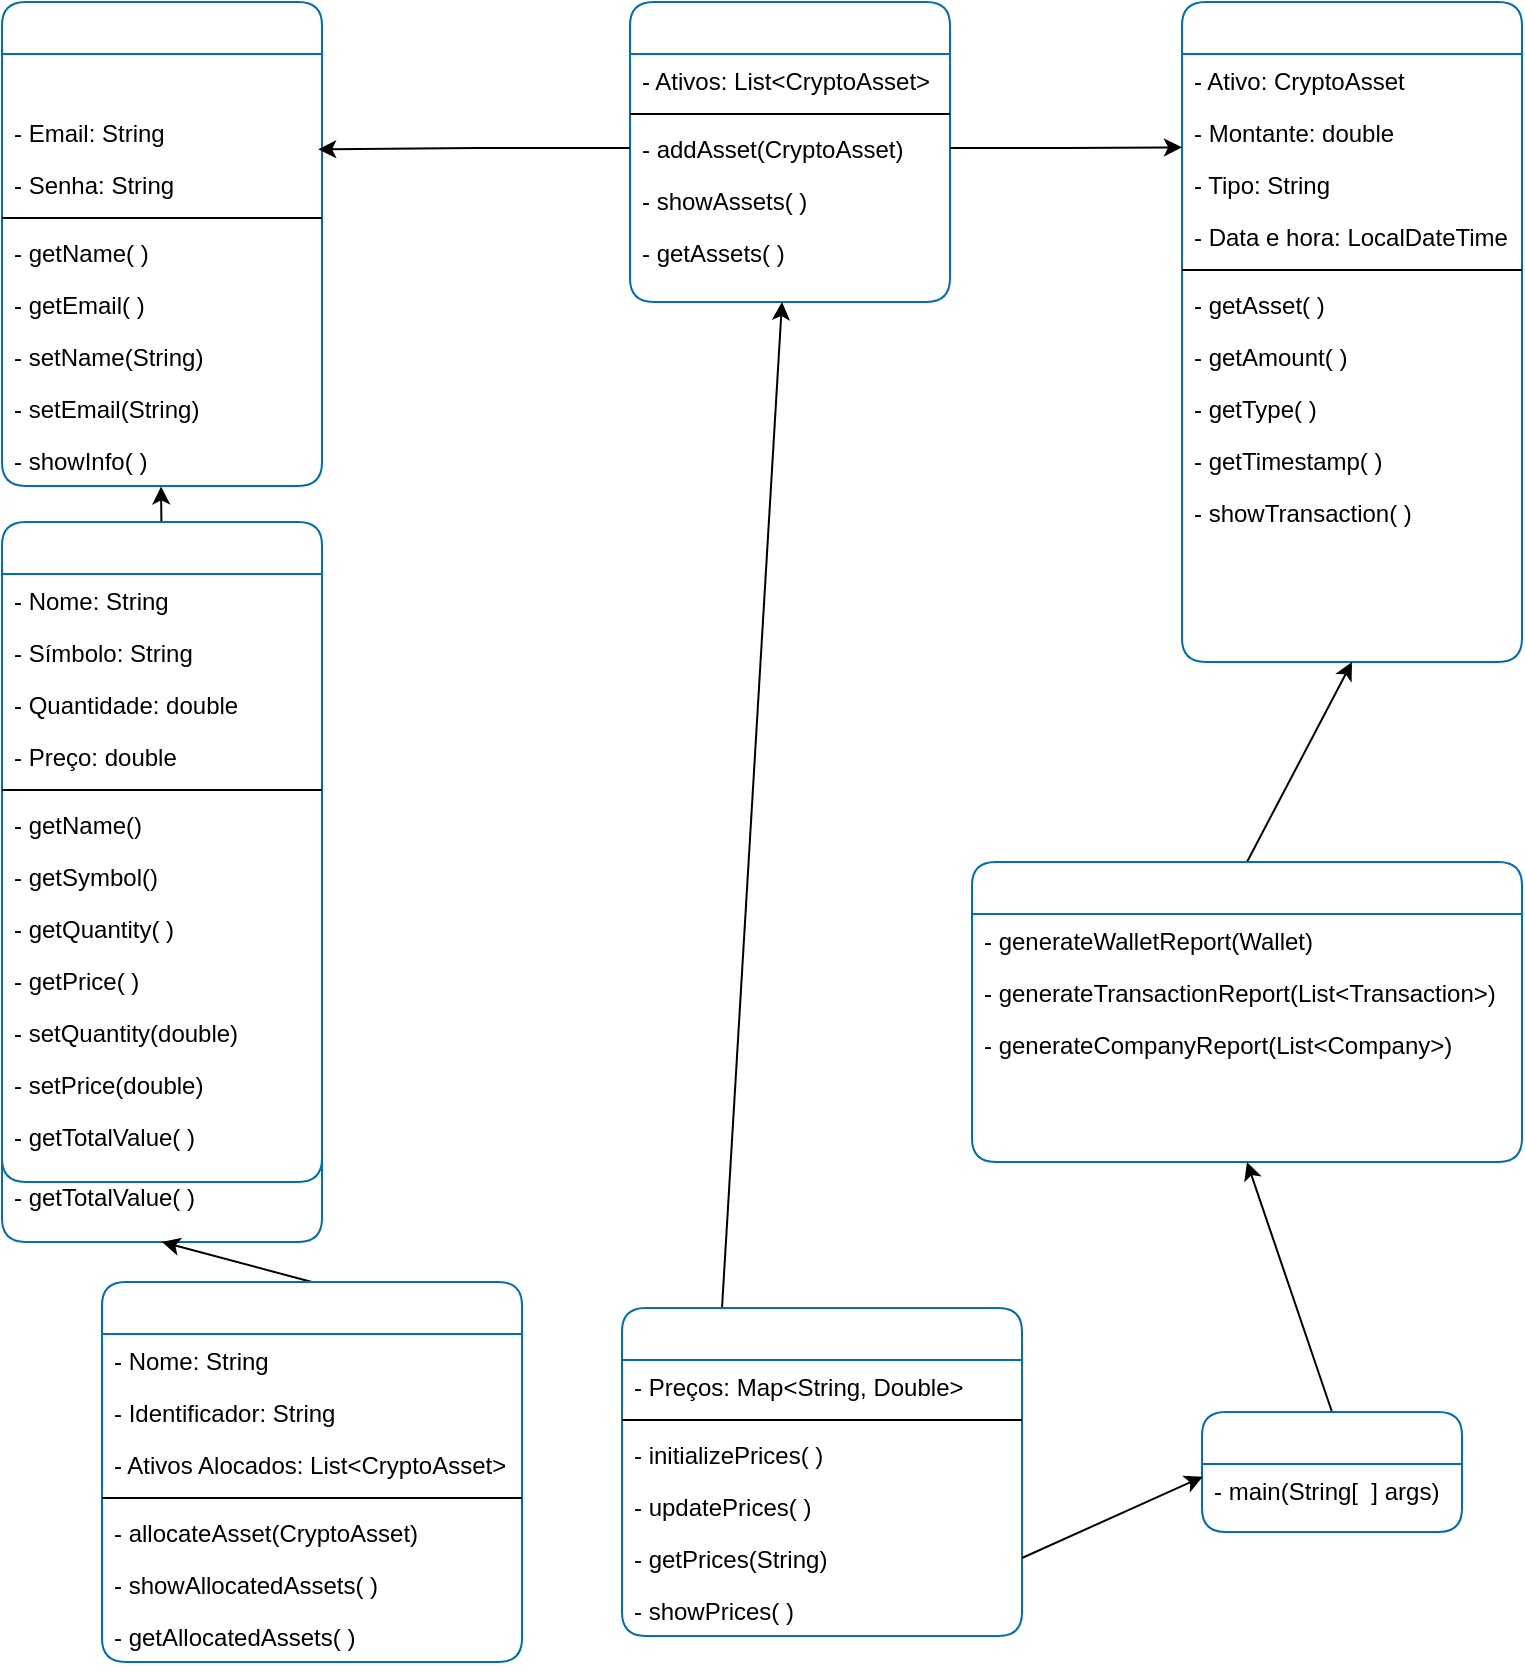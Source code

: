 <mxfile version="26.0.16">
  <diagram id="C5RBs43oDa-KdzZeNtuy" name="Page-1">
    <mxGraphModel dx="2049" dy="1199" grid="1" gridSize="10" guides="1" tooltips="1" connect="1" arrows="1" fold="1" page="1" pageScale="1" pageWidth="827" pageHeight="1169" math="0" shadow="0">
      <root>
        <mxCell id="WIyWlLk6GJQsqaUBKTNV-0" />
        <mxCell id="WIyWlLk6GJQsqaUBKTNV-1" parent="WIyWlLk6GJQsqaUBKTNV-0" />
        <mxCell id="zkfFHV4jXpPFQw0GAbJ--0" value="Usuário" style="swimlane;fontStyle=7;align=center;verticalAlign=top;childLayout=stackLayout;horizontal=1;startSize=26;horizontalStack=0;resizeParent=1;resizeLast=0;collapsible=1;marginBottom=0;rounded=1;shadow=0;strokeWidth=1;glass=0;swimlaneLine=1;swimlaneFillColor=default;fillColor=default;strokeColor=#006EAF;fontColor=#ffffff;gradientColor=none;labelBackgroundColor=none;labelBorderColor=none;textShadow=0;fillStyle=solid;" parent="WIyWlLk6GJQsqaUBKTNV-1" vertex="1">
          <mxGeometry x="50" y="20" width="160" height="242" as="geometry">
            <mxRectangle x="230" y="140" width="160" height="26" as="alternateBounds" />
          </mxGeometry>
        </mxCell>
        <mxCell id="zkfFHV4jXpPFQw0GAbJ--1" value="- Nome: String" style="text;align=left;verticalAlign=top;spacingLeft=4;spacingRight=4;overflow=hidden;rotatable=0;points=[[0,0.5],[1,0.5]];portConstraint=eastwest;glass=0;swimlaneLine=1;rounded=1;shadow=0;swimlaneFillColor=default;fillColor=none;strokeColor=none;fontColor=#ffffff;gradientColor=none;labelBackgroundColor=none;labelBorderColor=none;textShadow=0;" parent="zkfFHV4jXpPFQw0GAbJ--0" vertex="1">
          <mxGeometry y="26" width="160" height="26" as="geometry" />
        </mxCell>
        <mxCell id="zkfFHV4jXpPFQw0GAbJ--2" value="- Email: String" style="text;align=left;verticalAlign=top;spacingLeft=4;spacingRight=4;overflow=hidden;rotatable=0;points=[[0,0.5],[1,0.5]];portConstraint=eastwest;rounded=0;shadow=0;html=0;" parent="zkfFHV4jXpPFQw0GAbJ--0" vertex="1">
          <mxGeometry y="52" width="160" height="26" as="geometry" />
        </mxCell>
        <mxCell id="zkfFHV4jXpPFQw0GAbJ--3" value="- Senha: String" style="text;align=left;verticalAlign=top;spacingLeft=4;spacingRight=4;overflow=hidden;rotatable=0;points=[[0,0.5],[1,0.5]];portConstraint=eastwest;rounded=0;shadow=0;html=0;" parent="zkfFHV4jXpPFQw0GAbJ--0" vertex="1">
          <mxGeometry y="78" width="160" height="26" as="geometry" />
        </mxCell>
        <mxCell id="zkfFHV4jXpPFQw0GAbJ--4" value="" style="line;html=1;strokeWidth=1;align=left;verticalAlign=middle;spacingTop=-1;spacingLeft=3;spacingRight=3;rotatable=0;labelPosition=right;points=[];portConstraint=eastwest;" parent="zkfFHV4jXpPFQw0GAbJ--0" vertex="1">
          <mxGeometry y="104" width="160" height="8" as="geometry" />
        </mxCell>
        <mxCell id="HRpo-5CE8colz1v_nvaT-0" value="- getName( )" style="text;align=left;verticalAlign=top;spacingLeft=4;spacingRight=4;overflow=hidden;rotatable=0;points=[[0,0.5],[1,0.5]];portConstraint=eastwest;" vertex="1" parent="zkfFHV4jXpPFQw0GAbJ--0">
          <mxGeometry y="112" width="160" height="26" as="geometry" />
        </mxCell>
        <mxCell id="zkfFHV4jXpPFQw0GAbJ--5" value="- getEmail( )" style="text;align=left;verticalAlign=top;spacingLeft=4;spacingRight=4;overflow=hidden;rotatable=0;points=[[0,0.5],[1,0.5]];portConstraint=eastwest;" parent="zkfFHV4jXpPFQw0GAbJ--0" vertex="1">
          <mxGeometry y="138" width="160" height="26" as="geometry" />
        </mxCell>
        <mxCell id="HRpo-5CE8colz1v_nvaT-1" value="- setName(String)" style="text;align=left;verticalAlign=top;spacingLeft=4;spacingRight=4;overflow=hidden;rotatable=0;points=[[0,0.5],[1,0.5]];portConstraint=eastwest;" vertex="1" parent="zkfFHV4jXpPFQw0GAbJ--0">
          <mxGeometry y="164" width="160" height="26" as="geometry" />
        </mxCell>
        <mxCell id="HRpo-5CE8colz1v_nvaT-2" value="- setEmail(String)" style="text;align=left;verticalAlign=top;spacingLeft=4;spacingRight=4;overflow=hidden;rotatable=0;points=[[0,0.5],[1,0.5]];portConstraint=eastwest;" vertex="1" parent="zkfFHV4jXpPFQw0GAbJ--0">
          <mxGeometry y="190" width="160" height="26" as="geometry" />
        </mxCell>
        <mxCell id="HRpo-5CE8colz1v_nvaT-3" value="- showInfo( )" style="text;align=left;verticalAlign=top;spacingLeft=4;spacingRight=4;overflow=hidden;rotatable=0;points=[[0,0.5],[1,0.5]];portConstraint=eastwest;" vertex="1" parent="zkfFHV4jXpPFQw0GAbJ--0">
          <mxGeometry y="216" width="160" height="26" as="geometry" />
        </mxCell>
        <mxCell id="zkfFHV4jXpPFQw0GAbJ--6" value="Criptoativos" style="swimlane;fontStyle=7;align=center;verticalAlign=top;childLayout=stackLayout;horizontal=1;startSize=26;horizontalStack=0;resizeParent=1;resizeLast=0;collapsible=1;marginBottom=0;rounded=1;shadow=0;strokeWidth=1;glass=0;swimlaneLine=1;swimlaneFillColor=default;fillColor=default;strokeColor=#006EAF;fontColor=#ffffff;gradientColor=none;labelBackgroundColor=none;labelBorderColor=none;textShadow=0;fillStyle=solid;" parent="WIyWlLk6GJQsqaUBKTNV-1" vertex="1">
          <mxGeometry x="50" y="310" width="160" height="330" as="geometry">
            <mxRectangle x="130" y="380" width="160" height="26" as="alternateBounds" />
          </mxGeometry>
        </mxCell>
        <mxCell id="zkfFHV4jXpPFQw0GAbJ--7" value="- Nome: String" style="text;align=left;verticalAlign=top;spacingLeft=4;spacingRight=4;overflow=hidden;rotatable=0;points=[[0,0.5],[1,0.5]];portConstraint=eastwest;" parent="zkfFHV4jXpPFQw0GAbJ--6" vertex="1">
          <mxGeometry y="26" width="160" height="26" as="geometry" />
        </mxCell>
        <mxCell id="zkfFHV4jXpPFQw0GAbJ--8" value="- Símbolo: String" style="text;align=left;verticalAlign=top;spacingLeft=4;spacingRight=4;overflow=hidden;rotatable=0;points=[[0,0.5],[1,0.5]];portConstraint=eastwest;rounded=0;shadow=0;html=0;" parent="zkfFHV4jXpPFQw0GAbJ--6" vertex="1">
          <mxGeometry y="52" width="160" height="26" as="geometry" />
        </mxCell>
        <mxCell id="zkfFHV4jXpPFQw0GAbJ--11" value="- Quantidade: double" style="text;align=left;verticalAlign=top;spacingLeft=4;spacingRight=4;overflow=hidden;rotatable=0;points=[[0,0.5],[1,0.5]];portConstraint=eastwest;" parent="zkfFHV4jXpPFQw0GAbJ--6" vertex="1">
          <mxGeometry y="78" width="160" height="26" as="geometry" />
        </mxCell>
        <mxCell id="HRpo-5CE8colz1v_nvaT-5" value="- Preço: double" style="text;align=left;verticalAlign=top;spacingLeft=4;spacingRight=4;overflow=hidden;rotatable=0;points=[[0,0.5],[1,0.5]];portConstraint=eastwest;" vertex="1" parent="zkfFHV4jXpPFQw0GAbJ--6">
          <mxGeometry y="104" width="160" height="26" as="geometry" />
        </mxCell>
        <mxCell id="zkfFHV4jXpPFQw0GAbJ--9" value="" style="line;html=1;strokeWidth=1;align=left;verticalAlign=middle;spacingTop=-1;spacingLeft=3;spacingRight=3;rotatable=0;labelPosition=right;points=[];portConstraint=eastwest;" parent="zkfFHV4jXpPFQw0GAbJ--6" vertex="1">
          <mxGeometry y="130" width="160" height="8" as="geometry" />
        </mxCell>
        <mxCell id="HRpo-5CE8colz1v_nvaT-9" value="- getName()" style="text;align=left;verticalAlign=top;spacingLeft=4;spacingRight=4;overflow=hidden;rotatable=0;points=[[0,0.5],[1,0.5]];portConstraint=eastwest;" vertex="1" parent="zkfFHV4jXpPFQw0GAbJ--6">
          <mxGeometry y="138" width="160" height="26" as="geometry" />
        </mxCell>
        <mxCell id="HRpo-5CE8colz1v_nvaT-10" value="- getSymbol()&#xa;" style="text;align=left;verticalAlign=top;spacingLeft=4;spacingRight=4;overflow=hidden;rotatable=0;points=[[0,0.5],[1,0.5]];portConstraint=eastwest;" vertex="1" parent="zkfFHV4jXpPFQw0GAbJ--6">
          <mxGeometry y="164" width="160" height="26" as="geometry" />
        </mxCell>
        <mxCell id="HRpo-5CE8colz1v_nvaT-11" value="- getQuantity( )" style="text;align=left;verticalAlign=top;spacingLeft=4;spacingRight=4;overflow=hidden;rotatable=0;points=[[0,0.5],[1,0.5]];portConstraint=eastwest;" vertex="1" parent="zkfFHV4jXpPFQw0GAbJ--6">
          <mxGeometry y="190" width="160" height="26" as="geometry" />
        </mxCell>
        <mxCell id="HRpo-5CE8colz1v_nvaT-12" value="- getPrice( )" style="text;align=left;verticalAlign=top;spacingLeft=4;spacingRight=4;overflow=hidden;rotatable=0;points=[[0,0.5],[1,0.5]];portConstraint=eastwest;" vertex="1" parent="zkfFHV4jXpPFQw0GAbJ--6">
          <mxGeometry y="216" width="160" height="26" as="geometry" />
        </mxCell>
        <mxCell id="HRpo-5CE8colz1v_nvaT-13" value="- setQuantity(double)" style="text;align=left;verticalAlign=top;spacingLeft=4;spacingRight=4;overflow=hidden;rotatable=0;points=[[0,0.5],[1,0.5]];portConstraint=eastwest;" vertex="1" parent="zkfFHV4jXpPFQw0GAbJ--6">
          <mxGeometry y="242" width="160" height="26" as="geometry" />
        </mxCell>
        <mxCell id="HRpo-5CE8colz1v_nvaT-14" value="- setPrice(double)" style="text;align=left;verticalAlign=top;spacingLeft=4;spacingRight=4;overflow=hidden;rotatable=0;points=[[0,0.5],[1,0.5]];portConstraint=eastwest;" vertex="1" parent="zkfFHV4jXpPFQw0GAbJ--6">
          <mxGeometry y="268" width="160" height="26" as="geometry" />
        </mxCell>
        <mxCell id="HRpo-5CE8colz1v_nvaT-15" value="- getTotalValue( )" style="text;align=left;verticalAlign=top;spacingLeft=4;spacingRight=4;overflow=hidden;rotatable=0;points=[[0,0.5],[1,0.5]];portConstraint=eastwest;" vertex="1" parent="zkfFHV4jXpPFQw0GAbJ--6">
          <mxGeometry y="294" width="160" height="26" as="geometry" />
        </mxCell>
        <mxCell id="HRpo-5CE8colz1v_nvaT-67" style="rounded=0;orthogonalLoop=1;jettySize=auto;html=1;exitX=0.5;exitY=0;exitDx=0;exitDy=0;entryX=0.5;entryY=1;entryDx=0;entryDy=0;" edge="1" parent="WIyWlLk6GJQsqaUBKTNV-1" source="zkfFHV4jXpPFQw0GAbJ--13" target="zkfFHV4jXpPFQw0GAbJ--6">
          <mxGeometry relative="1" as="geometry" />
        </mxCell>
        <mxCell id="zkfFHV4jXpPFQw0GAbJ--13" value="Empresa" style="swimlane;fontStyle=7;align=center;verticalAlign=top;childLayout=stackLayout;horizontal=1;startSize=26;horizontalStack=0;resizeParent=1;resizeLast=0;collapsible=1;marginBottom=0;rounded=1;shadow=0;strokeWidth=1;glass=0;swimlaneLine=1;swimlaneFillColor=default;fillColor=default;strokeColor=#006EAF;fontColor=#ffffff;gradientColor=none;labelBackgroundColor=none;labelBorderColor=none;textShadow=0;fillStyle=solid;" parent="WIyWlLk6GJQsqaUBKTNV-1" vertex="1">
          <mxGeometry x="100" y="660" width="210" height="190" as="geometry">
            <mxRectangle x="530" y="450" width="170" height="26" as="alternateBounds" />
          </mxGeometry>
        </mxCell>
        <mxCell id="zkfFHV4jXpPFQw0GAbJ--14" value="- Nome: String" style="text;align=left;verticalAlign=top;spacingLeft=4;spacingRight=4;overflow=hidden;rotatable=0;points=[[0,0.5],[1,0.5]];portConstraint=eastwest;" parent="zkfFHV4jXpPFQw0GAbJ--13" vertex="1">
          <mxGeometry y="26" width="210" height="26" as="geometry" />
        </mxCell>
        <mxCell id="HRpo-5CE8colz1v_nvaT-32" value="- Identificador: String" style="text;align=left;verticalAlign=top;spacingLeft=4;spacingRight=4;overflow=hidden;rotatable=0;points=[[0,0.5],[1,0.5]];portConstraint=eastwest;" vertex="1" parent="zkfFHV4jXpPFQw0GAbJ--13">
          <mxGeometry y="52" width="210" height="26" as="geometry" />
        </mxCell>
        <mxCell id="HRpo-5CE8colz1v_nvaT-33" value="- Ativos Alocados: List&lt;CryptoAsset&gt;" style="text;align=left;verticalAlign=top;spacingLeft=4;spacingRight=4;overflow=hidden;rotatable=0;points=[[0,0.5],[1,0.5]];portConstraint=eastwest;" vertex="1" parent="zkfFHV4jXpPFQw0GAbJ--13">
          <mxGeometry y="78" width="210" height="26" as="geometry" />
        </mxCell>
        <mxCell id="zkfFHV4jXpPFQw0GAbJ--15" value="" style="line;html=1;strokeWidth=1;align=left;verticalAlign=middle;spacingTop=-1;spacingLeft=3;spacingRight=3;rotatable=0;labelPosition=right;points=[];portConstraint=eastwest;" parent="zkfFHV4jXpPFQw0GAbJ--13" vertex="1">
          <mxGeometry y="104" width="210" height="8" as="geometry" />
        </mxCell>
        <mxCell id="HRpo-5CE8colz1v_nvaT-34" value="- allocateAsset(CryptoAsset)" style="text;align=left;verticalAlign=top;spacingLeft=4;spacingRight=4;overflow=hidden;rotatable=0;points=[[0,0.5],[1,0.5]];portConstraint=eastwest;" vertex="1" parent="zkfFHV4jXpPFQw0GAbJ--13">
          <mxGeometry y="112" width="210" height="26" as="geometry" />
        </mxCell>
        <mxCell id="HRpo-5CE8colz1v_nvaT-35" value="- showAllocatedAssets( )" style="text;align=left;verticalAlign=top;spacingLeft=4;spacingRight=4;overflow=hidden;rotatable=0;points=[[0,0.5],[1,0.5]];portConstraint=eastwest;" vertex="1" parent="zkfFHV4jXpPFQw0GAbJ--13">
          <mxGeometry y="138" width="210" height="26" as="geometry" />
        </mxCell>
        <mxCell id="HRpo-5CE8colz1v_nvaT-36" value="- getAllocatedAssets( )" style="text;align=left;verticalAlign=top;spacingLeft=4;spacingRight=4;overflow=hidden;rotatable=0;points=[[0,0.5],[1,0.5]];portConstraint=eastwest;" vertex="1" parent="zkfFHV4jXpPFQw0GAbJ--13">
          <mxGeometry y="164" width="210" height="26" as="geometry" />
        </mxCell>
        <mxCell id="zkfFHV4jXpPFQw0GAbJ--17" value="Carteira" style="swimlane;fontStyle=7;align=center;verticalAlign=top;childLayout=stackLayout;horizontal=1;startSize=26;horizontalStack=0;resizeParent=1;resizeLast=0;collapsible=1;marginBottom=0;rounded=1;shadow=0;strokeWidth=1;glass=0;swimlaneLine=1;swimlaneFillColor=default;fillColor=default;strokeColor=#006EAF;fontColor=#ffffff;gradientColor=none;labelBackgroundColor=none;labelBorderColor=none;textShadow=0;fillStyle=solid;" parent="WIyWlLk6GJQsqaUBKTNV-1" vertex="1">
          <mxGeometry x="364" y="20" width="160" height="150" as="geometry">
            <mxRectangle x="550" y="140" width="160" height="26" as="alternateBounds" />
          </mxGeometry>
        </mxCell>
        <mxCell id="zkfFHV4jXpPFQw0GAbJ--18" value="- Ativos: List&lt;CryptoAsset&gt;" style="text;align=left;verticalAlign=top;spacingLeft=4;spacingRight=4;overflow=hidden;rotatable=0;points=[[0,0.5],[1,0.5]];portConstraint=eastwest;" parent="zkfFHV4jXpPFQw0GAbJ--17" vertex="1">
          <mxGeometry y="26" width="160" height="26" as="geometry" />
        </mxCell>
        <mxCell id="zkfFHV4jXpPFQw0GAbJ--23" value="" style="line;html=1;strokeWidth=1;align=left;verticalAlign=middle;spacingTop=-1;spacingLeft=3;spacingRight=3;rotatable=0;labelPosition=right;points=[];portConstraint=eastwest;" parent="zkfFHV4jXpPFQw0GAbJ--17" vertex="1">
          <mxGeometry y="52" width="160" height="8" as="geometry" />
        </mxCell>
        <mxCell id="zkfFHV4jXpPFQw0GAbJ--19" value="- addAsset(CryptoAsset)" style="text;align=left;verticalAlign=top;spacingLeft=4;spacingRight=4;overflow=hidden;rotatable=0;points=[[0,0.5],[1,0.5]];portConstraint=eastwest;rounded=0;shadow=0;html=0;" parent="zkfFHV4jXpPFQw0GAbJ--17" vertex="1">
          <mxGeometry y="60" width="160" height="26" as="geometry" />
        </mxCell>
        <mxCell id="zkfFHV4jXpPFQw0GAbJ--20" value="- showAssets( )" style="text;align=left;verticalAlign=top;spacingLeft=4;spacingRight=4;overflow=hidden;rotatable=0;points=[[0,0.5],[1,0.5]];portConstraint=eastwest;rounded=0;shadow=0;html=0;" parent="zkfFHV4jXpPFQw0GAbJ--17" vertex="1">
          <mxGeometry y="86" width="160" height="26" as="geometry" />
        </mxCell>
        <mxCell id="zkfFHV4jXpPFQw0GAbJ--21" value="- getAssets( )" style="text;align=left;verticalAlign=top;spacingLeft=4;spacingRight=4;overflow=hidden;rotatable=0;points=[[0,0.5],[1,0.5]];portConstraint=eastwest;rounded=0;shadow=0;html=0;" parent="zkfFHV4jXpPFQw0GAbJ--17" vertex="1">
          <mxGeometry y="112" width="160" height="26" as="geometry" />
        </mxCell>
        <mxCell id="HRpo-5CE8colz1v_nvaT-17" value="Transações" style="swimlane;fontStyle=7;align=center;verticalAlign=top;childLayout=stackLayout;horizontal=1;startSize=26;horizontalStack=0;resizeParent=1;resizeLast=0;collapsible=1;marginBottom=0;rounded=1;shadow=0;strokeWidth=1;glass=0;swimlaneLine=1;swimlaneFillColor=default;fillColor=default;strokeColor=#006EAF;fontColor=#ffffff;gradientColor=none;labelBackgroundColor=none;labelBorderColor=none;textShadow=0;fillStyle=solid;" vertex="1" parent="WIyWlLk6GJQsqaUBKTNV-1">
          <mxGeometry x="640" y="20" width="170" height="330" as="geometry">
            <mxRectangle x="130" y="380" width="160" height="26" as="alternateBounds" />
          </mxGeometry>
        </mxCell>
        <mxCell id="HRpo-5CE8colz1v_nvaT-18" value="- Ativo: CryptoAsset" style="text;align=left;verticalAlign=top;spacingLeft=4;spacingRight=4;overflow=hidden;rotatable=0;points=[[0,0.5],[1,0.5]];portConstraint=eastwest;" vertex="1" parent="HRpo-5CE8colz1v_nvaT-17">
          <mxGeometry y="26" width="170" height="26" as="geometry" />
        </mxCell>
        <mxCell id="HRpo-5CE8colz1v_nvaT-19" value="- Montante: double" style="text;align=left;verticalAlign=top;spacingLeft=4;spacingRight=4;overflow=hidden;rotatable=0;points=[[0,0.5],[1,0.5]];portConstraint=eastwest;rounded=0;shadow=0;html=0;" vertex="1" parent="HRpo-5CE8colz1v_nvaT-17">
          <mxGeometry y="52" width="170" height="26" as="geometry" />
        </mxCell>
        <mxCell id="HRpo-5CE8colz1v_nvaT-20" value="- Tipo: String" style="text;align=left;verticalAlign=top;spacingLeft=4;spacingRight=4;overflow=hidden;rotatable=0;points=[[0,0.5],[1,0.5]];portConstraint=eastwest;" vertex="1" parent="HRpo-5CE8colz1v_nvaT-17">
          <mxGeometry y="78" width="170" height="26" as="geometry" />
        </mxCell>
        <mxCell id="HRpo-5CE8colz1v_nvaT-21" value="- Data e hora: LocalDateTime" style="text;align=left;verticalAlign=top;spacingLeft=4;spacingRight=4;overflow=hidden;rotatable=0;points=[[0,0.5],[1,0.5]];portConstraint=eastwest;" vertex="1" parent="HRpo-5CE8colz1v_nvaT-17">
          <mxGeometry y="104" width="170" height="26" as="geometry" />
        </mxCell>
        <mxCell id="HRpo-5CE8colz1v_nvaT-22" value="" style="line;html=1;strokeWidth=1;align=left;verticalAlign=middle;spacingTop=-1;spacingLeft=3;spacingRight=3;rotatable=0;labelPosition=right;points=[];portConstraint=eastwest;" vertex="1" parent="HRpo-5CE8colz1v_nvaT-17">
          <mxGeometry y="130" width="170" height="8" as="geometry" />
        </mxCell>
        <mxCell id="HRpo-5CE8colz1v_nvaT-23" value="- getAsset( )" style="text;align=left;verticalAlign=top;spacingLeft=4;spacingRight=4;overflow=hidden;rotatable=0;points=[[0,0.5],[1,0.5]];portConstraint=eastwest;" vertex="1" parent="HRpo-5CE8colz1v_nvaT-17">
          <mxGeometry y="138" width="170" height="26" as="geometry" />
        </mxCell>
        <mxCell id="HRpo-5CE8colz1v_nvaT-24" value="- getAmount( )" style="text;align=left;verticalAlign=top;spacingLeft=4;spacingRight=4;overflow=hidden;rotatable=0;points=[[0,0.5],[1,0.5]];portConstraint=eastwest;" vertex="1" parent="HRpo-5CE8colz1v_nvaT-17">
          <mxGeometry y="164" width="170" height="26" as="geometry" />
        </mxCell>
        <mxCell id="HRpo-5CE8colz1v_nvaT-25" value="- getType( )" style="text;align=left;verticalAlign=top;spacingLeft=4;spacingRight=4;overflow=hidden;rotatable=0;points=[[0,0.5],[1,0.5]];portConstraint=eastwest;" vertex="1" parent="HRpo-5CE8colz1v_nvaT-17">
          <mxGeometry y="190" width="170" height="26" as="geometry" />
        </mxCell>
        <mxCell id="HRpo-5CE8colz1v_nvaT-26" value="- getTimestamp( )" style="text;align=left;verticalAlign=top;spacingLeft=4;spacingRight=4;overflow=hidden;rotatable=0;points=[[0,0.5],[1,0.5]];portConstraint=eastwest;" vertex="1" parent="HRpo-5CE8colz1v_nvaT-17">
          <mxGeometry y="216" width="170" height="26" as="geometry" />
        </mxCell>
        <mxCell id="HRpo-5CE8colz1v_nvaT-27" value="- showTransaction( )" style="text;align=left;verticalAlign=top;spacingLeft=4;spacingRight=4;overflow=hidden;rotatable=0;points=[[0,0.5],[1,0.5]];portConstraint=eastwest;" vertex="1" parent="HRpo-5CE8colz1v_nvaT-17">
          <mxGeometry y="242" width="170" height="26" as="geometry" />
        </mxCell>
        <mxCell id="HRpo-5CE8colz1v_nvaT-65" style="rounded=0;orthogonalLoop=1;jettySize=auto;html=1;exitX=0.5;exitY=0;exitDx=0;exitDy=0;entryX=0.5;entryY=1;entryDx=0;entryDy=0;" edge="1" parent="WIyWlLk6GJQsqaUBKTNV-1" source="HRpo-5CE8colz1v_nvaT-38" target="HRpo-5CE8colz1v_nvaT-17">
          <mxGeometry relative="1" as="geometry" />
        </mxCell>
        <mxCell id="HRpo-5CE8colz1v_nvaT-38" value="Report" style="swimlane;fontStyle=7;align=center;verticalAlign=top;childLayout=stackLayout;horizontal=1;startSize=26;horizontalStack=0;resizeParent=1;resizeLast=0;collapsible=1;marginBottom=0;rounded=1;shadow=0;strokeWidth=1;glass=0;swimlaneLine=1;swimlaneFillColor=default;fillColor=default;strokeColor=#006EAF;fontColor=#ffffff;gradientColor=none;labelBackgroundColor=none;labelBorderColor=none;textShadow=0;fillStyle=solid;" vertex="1" parent="WIyWlLk6GJQsqaUBKTNV-1">
          <mxGeometry x="535" y="450" width="275" height="150" as="geometry">
            <mxRectangle x="600" y="150" width="160" height="26" as="alternateBounds" />
          </mxGeometry>
        </mxCell>
        <mxCell id="HRpo-5CE8colz1v_nvaT-39" value="- generateWalletReport(Wallet)" style="text;align=left;verticalAlign=top;spacingLeft=4;spacingRight=4;overflow=hidden;rotatable=0;points=[[0,0.5],[1,0.5]];portConstraint=eastwest;" vertex="1" parent="HRpo-5CE8colz1v_nvaT-38">
          <mxGeometry y="26" width="275" height="26" as="geometry" />
        </mxCell>
        <mxCell id="HRpo-5CE8colz1v_nvaT-41" value="- generateTransactionReport(List&lt;Transaction&gt;)" style="text;align=left;verticalAlign=top;spacingLeft=4;spacingRight=4;overflow=hidden;rotatable=0;points=[[0,0.5],[1,0.5]];portConstraint=eastwest;rounded=0;shadow=0;html=0;" vertex="1" parent="HRpo-5CE8colz1v_nvaT-38">
          <mxGeometry y="52" width="275" height="26" as="geometry" />
        </mxCell>
        <mxCell id="HRpo-5CE8colz1v_nvaT-42" value="- generateCompanyReport(List&lt;Company&gt;)" style="text;align=left;verticalAlign=top;spacingLeft=4;spacingRight=4;overflow=hidden;rotatable=0;points=[[0,0.5],[1,0.5]];portConstraint=eastwest;rounded=0;shadow=0;html=0;" vertex="1" parent="HRpo-5CE8colz1v_nvaT-38">
          <mxGeometry y="78" width="275" height="26" as="geometry" />
        </mxCell>
        <mxCell id="HRpo-5CE8colz1v_nvaT-60" style="rounded=0;orthogonalLoop=1;jettySize=auto;html=1;exitX=0.25;exitY=0;exitDx=0;exitDy=0;" edge="1" parent="WIyWlLk6GJQsqaUBKTNV-1" source="HRpo-5CE8colz1v_nvaT-44">
          <mxGeometry relative="1" as="geometry">
            <mxPoint x="440" y="170" as="targetPoint" />
          </mxGeometry>
        </mxCell>
        <mxCell id="HRpo-5CE8colz1v_nvaT-44" value="Mercado" style="swimlane;fontStyle=7;align=center;verticalAlign=top;childLayout=stackLayout;horizontal=1;startSize=26;horizontalStack=0;resizeParent=1;resizeLast=0;collapsible=1;marginBottom=0;rounded=1;shadow=0;strokeWidth=1;glass=0;swimlaneLine=1;swimlaneFillColor=default;fillColor=default;strokeColor=#006EAF;fontColor=#ffffff;gradientColor=none;labelBackgroundColor=none;labelBorderColor=none;textShadow=0;fillStyle=solid;" vertex="1" parent="WIyWlLk6GJQsqaUBKTNV-1">
          <mxGeometry x="360" y="673" width="200" height="164" as="geometry">
            <mxRectangle x="550" y="140" width="160" height="26" as="alternateBounds" />
          </mxGeometry>
        </mxCell>
        <mxCell id="HRpo-5CE8colz1v_nvaT-45" value="- Preços: Map&lt;String, Double&gt;" style="text;align=left;verticalAlign=top;spacingLeft=4;spacingRight=4;overflow=hidden;rotatable=0;points=[[0,0.5],[1,0.5]];portConstraint=eastwest;" vertex="1" parent="HRpo-5CE8colz1v_nvaT-44">
          <mxGeometry y="26" width="200" height="26" as="geometry" />
        </mxCell>
        <mxCell id="HRpo-5CE8colz1v_nvaT-46" value="" style="line;html=1;strokeWidth=1;align=left;verticalAlign=middle;spacingTop=-1;spacingLeft=3;spacingRight=3;rotatable=0;labelPosition=right;points=[];portConstraint=eastwest;" vertex="1" parent="HRpo-5CE8colz1v_nvaT-44">
          <mxGeometry y="52" width="200" height="8" as="geometry" />
        </mxCell>
        <mxCell id="HRpo-5CE8colz1v_nvaT-47" value="- initializePrices( )" style="text;align=left;verticalAlign=top;spacingLeft=4;spacingRight=4;overflow=hidden;rotatable=0;points=[[0,0.5],[1,0.5]];portConstraint=eastwest;rounded=0;shadow=0;html=0;" vertex="1" parent="HRpo-5CE8colz1v_nvaT-44">
          <mxGeometry y="60" width="200" height="26" as="geometry" />
        </mxCell>
        <mxCell id="HRpo-5CE8colz1v_nvaT-48" value="- updatePrices( )" style="text;align=left;verticalAlign=top;spacingLeft=4;spacingRight=4;overflow=hidden;rotatable=0;points=[[0,0.5],[1,0.5]];portConstraint=eastwest;rounded=0;shadow=0;html=0;" vertex="1" parent="HRpo-5CE8colz1v_nvaT-44">
          <mxGeometry y="86" width="200" height="26" as="geometry" />
        </mxCell>
        <mxCell id="HRpo-5CE8colz1v_nvaT-49" value="- getPrices(String)" style="text;align=left;verticalAlign=top;spacingLeft=4;spacingRight=4;overflow=hidden;rotatable=0;points=[[0,0.5],[1,0.5]];portConstraint=eastwest;rounded=0;shadow=0;html=0;" vertex="1" parent="HRpo-5CE8colz1v_nvaT-44">
          <mxGeometry y="112" width="200" height="26" as="geometry" />
        </mxCell>
        <mxCell id="HRpo-5CE8colz1v_nvaT-50" value="- showPrices( )" style="text;align=left;verticalAlign=top;spacingLeft=4;spacingRight=4;overflow=hidden;rotatable=0;points=[[0,0.5],[1,0.5]];portConstraint=eastwest;rounded=0;shadow=0;html=0;" vertex="1" parent="HRpo-5CE8colz1v_nvaT-44">
          <mxGeometry y="138" width="200" height="26" as="geometry" />
        </mxCell>
        <mxCell id="HRpo-5CE8colz1v_nvaT-68" style="rounded=0;orthogonalLoop=1;jettySize=auto;html=1;exitX=0.5;exitY=0;exitDx=0;exitDy=0;entryX=0.5;entryY=1;entryDx=0;entryDy=0;elbow=vertical;" edge="1" parent="WIyWlLk6GJQsqaUBKTNV-1" source="HRpo-5CE8colz1v_nvaT-51" target="HRpo-5CE8colz1v_nvaT-38">
          <mxGeometry relative="1" as="geometry" />
        </mxCell>
        <mxCell id="HRpo-5CE8colz1v_nvaT-51" value="SystemApp" style="swimlane;fontStyle=7;align=center;verticalAlign=top;childLayout=stackLayout;horizontal=1;startSize=26;horizontalStack=0;resizeParent=1;resizeLast=0;collapsible=1;marginBottom=0;rounded=1;shadow=0;strokeWidth=1;glass=0;swimlaneLine=1;swimlaneFillColor=default;fillColor=default;strokeColor=#006EAF;fontColor=#ffffff;gradientColor=none;labelBackgroundColor=none;labelBorderColor=none;textShadow=0;fillStyle=solid;" vertex="1" parent="WIyWlLk6GJQsqaUBKTNV-1">
          <mxGeometry x="650" y="725" width="130" height="60" as="geometry">
            <mxRectangle x="600" y="150" width="160" height="26" as="alternateBounds" />
          </mxGeometry>
        </mxCell>
        <mxCell id="HRpo-5CE8colz1v_nvaT-52" value="- main(String[  ] args)" style="text;align=left;verticalAlign=top;spacingLeft=4;spacingRight=4;overflow=hidden;rotatable=0;points=[[0,0.5],[1,0.5]];portConstraint=eastwest;" vertex="1" parent="HRpo-5CE8colz1v_nvaT-51">
          <mxGeometry y="26" width="130" height="26" as="geometry" />
        </mxCell>
        <mxCell id="HRpo-5CE8colz1v_nvaT-61" style="edgeStyle=orthogonalEdgeStyle;rounded=0;orthogonalLoop=1;jettySize=auto;html=1;exitX=1;exitY=0.5;exitDx=0;exitDy=0;entryX=0;entryY=0.795;entryDx=0;entryDy=0;entryPerimeter=0;" edge="1" parent="WIyWlLk6GJQsqaUBKTNV-1" source="zkfFHV4jXpPFQw0GAbJ--19" target="HRpo-5CE8colz1v_nvaT-19">
          <mxGeometry relative="1" as="geometry" />
        </mxCell>
        <mxCell id="HRpo-5CE8colz1v_nvaT-62" style="edgeStyle=orthogonalEdgeStyle;rounded=0;orthogonalLoop=1;jettySize=auto;html=1;exitX=0;exitY=0.5;exitDx=0;exitDy=0;entryX=0.988;entryY=0.834;entryDx=0;entryDy=0;entryPerimeter=0;" edge="1" parent="WIyWlLk6GJQsqaUBKTNV-1" source="zkfFHV4jXpPFQw0GAbJ--19" target="zkfFHV4jXpPFQw0GAbJ--2">
          <mxGeometry relative="1" as="geometry" />
        </mxCell>
        <mxCell id="HRpo-5CE8colz1v_nvaT-64" style="rounded=0;orthogonalLoop=1;jettySize=auto;html=1;exitX=0.5;exitY=0;exitDx=0;exitDy=0;entryX=0.497;entryY=1.009;entryDx=0;entryDy=0;entryPerimeter=0;" edge="1" parent="WIyWlLk6GJQsqaUBKTNV-1" source="zkfFHV4jXpPFQw0GAbJ--6" target="HRpo-5CE8colz1v_nvaT-3">
          <mxGeometry relative="1" as="geometry" />
        </mxCell>
        <mxCell id="HRpo-5CE8colz1v_nvaT-66" style="rounded=0;orthogonalLoop=1;jettySize=auto;html=1;exitX=1;exitY=0.5;exitDx=0;exitDy=0;entryX=0.003;entryY=0.243;entryDx=0;entryDy=0;entryPerimeter=0;" edge="1" parent="WIyWlLk6GJQsqaUBKTNV-1" source="HRpo-5CE8colz1v_nvaT-49" target="HRpo-5CE8colz1v_nvaT-52">
          <mxGeometry relative="1" as="geometry" />
        </mxCell>
        <mxCell id="HRpo-5CE8colz1v_nvaT-69" value="Criptoativos" style="swimlane;fontStyle=7;align=center;verticalAlign=top;childLayout=stackLayout;horizontal=1;startSize=26;horizontalStack=0;resizeParent=1;resizeLast=0;collapsible=1;marginBottom=0;rounded=1;shadow=0;strokeWidth=1;glass=0;swimlaneLine=1;swimlaneFillColor=default;fillColor=default;strokeColor=#006EAF;fontColor=#ffffff;gradientColor=none;labelBackgroundColor=none;labelBorderColor=none;textShadow=0;fillStyle=solid;" vertex="1" parent="WIyWlLk6GJQsqaUBKTNV-1">
          <mxGeometry x="50" y="280" width="160" height="330" as="geometry">
            <mxRectangle x="130" y="380" width="160" height="26" as="alternateBounds" />
          </mxGeometry>
        </mxCell>
        <mxCell id="HRpo-5CE8colz1v_nvaT-70" value="- Nome: String" style="text;align=left;verticalAlign=top;spacingLeft=4;spacingRight=4;overflow=hidden;rotatable=0;points=[[0,0.5],[1,0.5]];portConstraint=eastwest;" vertex="1" parent="HRpo-5CE8colz1v_nvaT-69">
          <mxGeometry y="26" width="160" height="26" as="geometry" />
        </mxCell>
        <mxCell id="HRpo-5CE8colz1v_nvaT-71" value="- Símbolo: String" style="text;align=left;verticalAlign=top;spacingLeft=4;spacingRight=4;overflow=hidden;rotatable=0;points=[[0,0.5],[1,0.5]];portConstraint=eastwest;rounded=0;shadow=0;html=0;" vertex="1" parent="HRpo-5CE8colz1v_nvaT-69">
          <mxGeometry y="52" width="160" height="26" as="geometry" />
        </mxCell>
        <mxCell id="HRpo-5CE8colz1v_nvaT-72" value="- Quantidade: double" style="text;align=left;verticalAlign=top;spacingLeft=4;spacingRight=4;overflow=hidden;rotatable=0;points=[[0,0.5],[1,0.5]];portConstraint=eastwest;" vertex="1" parent="HRpo-5CE8colz1v_nvaT-69">
          <mxGeometry y="78" width="160" height="26" as="geometry" />
        </mxCell>
        <mxCell id="HRpo-5CE8colz1v_nvaT-73" value="- Preço: double" style="text;align=left;verticalAlign=top;spacingLeft=4;spacingRight=4;overflow=hidden;rotatable=0;points=[[0,0.5],[1,0.5]];portConstraint=eastwest;" vertex="1" parent="HRpo-5CE8colz1v_nvaT-69">
          <mxGeometry y="104" width="160" height="26" as="geometry" />
        </mxCell>
        <mxCell id="HRpo-5CE8colz1v_nvaT-74" value="" style="line;html=1;strokeWidth=1;align=left;verticalAlign=middle;spacingTop=-1;spacingLeft=3;spacingRight=3;rotatable=0;labelPosition=right;points=[];portConstraint=eastwest;" vertex="1" parent="HRpo-5CE8colz1v_nvaT-69">
          <mxGeometry y="130" width="160" height="8" as="geometry" />
        </mxCell>
        <mxCell id="HRpo-5CE8colz1v_nvaT-75" value="- getName()" style="text;align=left;verticalAlign=top;spacingLeft=4;spacingRight=4;overflow=hidden;rotatable=0;points=[[0,0.5],[1,0.5]];portConstraint=eastwest;" vertex="1" parent="HRpo-5CE8colz1v_nvaT-69">
          <mxGeometry y="138" width="160" height="26" as="geometry" />
        </mxCell>
        <mxCell id="HRpo-5CE8colz1v_nvaT-76" value="- getSymbol()&#xa;" style="text;align=left;verticalAlign=top;spacingLeft=4;spacingRight=4;overflow=hidden;rotatable=0;points=[[0,0.5],[1,0.5]];portConstraint=eastwest;" vertex="1" parent="HRpo-5CE8colz1v_nvaT-69">
          <mxGeometry y="164" width="160" height="26" as="geometry" />
        </mxCell>
        <mxCell id="HRpo-5CE8colz1v_nvaT-77" value="- getQuantity( )" style="text;align=left;verticalAlign=top;spacingLeft=4;spacingRight=4;overflow=hidden;rotatable=0;points=[[0,0.5],[1,0.5]];portConstraint=eastwest;" vertex="1" parent="HRpo-5CE8colz1v_nvaT-69">
          <mxGeometry y="190" width="160" height="26" as="geometry" />
        </mxCell>
        <mxCell id="HRpo-5CE8colz1v_nvaT-78" value="- getPrice( )" style="text;align=left;verticalAlign=top;spacingLeft=4;spacingRight=4;overflow=hidden;rotatable=0;points=[[0,0.5],[1,0.5]];portConstraint=eastwest;" vertex="1" parent="HRpo-5CE8colz1v_nvaT-69">
          <mxGeometry y="216" width="160" height="26" as="geometry" />
        </mxCell>
        <mxCell id="HRpo-5CE8colz1v_nvaT-79" value="- setQuantity(double)" style="text;align=left;verticalAlign=top;spacingLeft=4;spacingRight=4;overflow=hidden;rotatable=0;points=[[0,0.5],[1,0.5]];portConstraint=eastwest;" vertex="1" parent="HRpo-5CE8colz1v_nvaT-69">
          <mxGeometry y="242" width="160" height="26" as="geometry" />
        </mxCell>
        <mxCell id="HRpo-5CE8colz1v_nvaT-80" value="- setPrice(double)" style="text;align=left;verticalAlign=top;spacingLeft=4;spacingRight=4;overflow=hidden;rotatable=0;points=[[0,0.5],[1,0.5]];portConstraint=eastwest;" vertex="1" parent="HRpo-5CE8colz1v_nvaT-69">
          <mxGeometry y="268" width="160" height="26" as="geometry" />
        </mxCell>
        <mxCell id="HRpo-5CE8colz1v_nvaT-81" value="- getTotalValue( )" style="text;align=left;verticalAlign=top;spacingLeft=4;spacingRight=4;overflow=hidden;rotatable=0;points=[[0,0.5],[1,0.5]];portConstraint=eastwest;" vertex="1" parent="HRpo-5CE8colz1v_nvaT-69">
          <mxGeometry y="294" width="160" height="26" as="geometry" />
        </mxCell>
      </root>
    </mxGraphModel>
  </diagram>
</mxfile>
